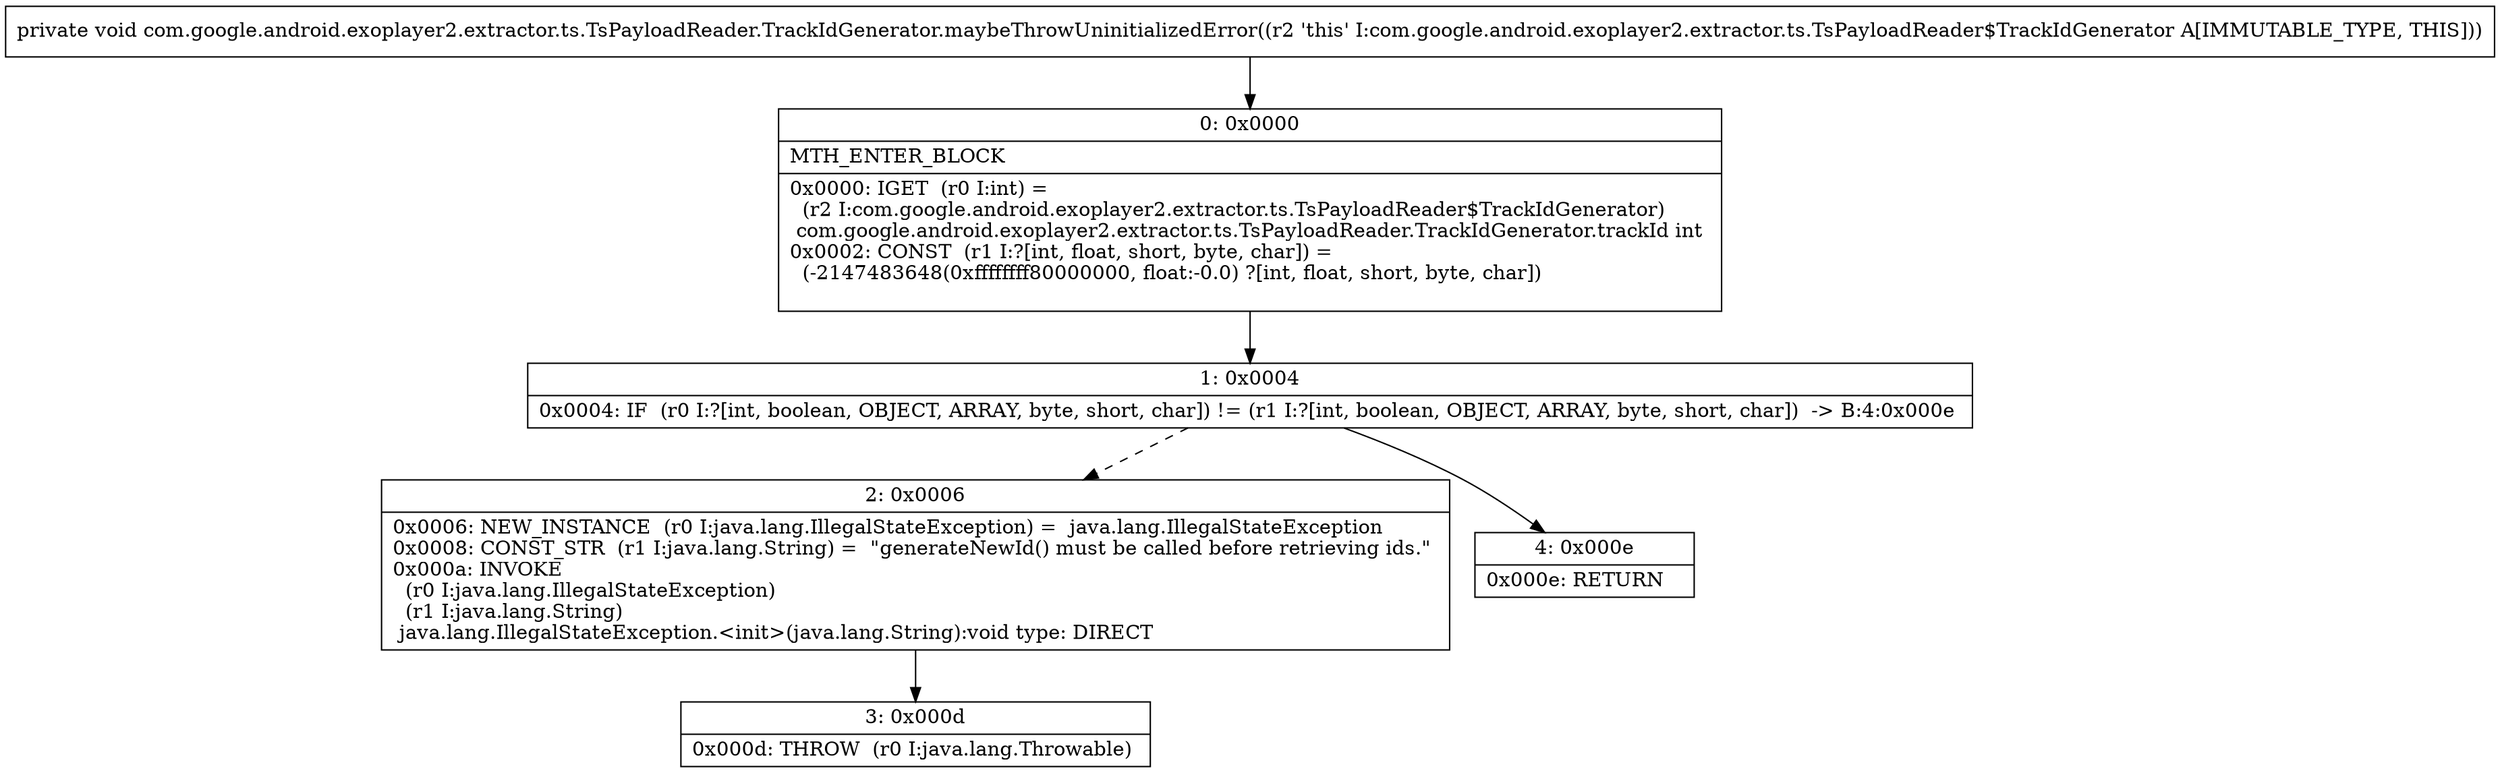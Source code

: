 digraph "CFG forcom.google.android.exoplayer2.extractor.ts.TsPayloadReader.TrackIdGenerator.maybeThrowUninitializedError()V" {
Node_0 [shape=record,label="{0\:\ 0x0000|MTH_ENTER_BLOCK\l|0x0000: IGET  (r0 I:int) = \l  (r2 I:com.google.android.exoplayer2.extractor.ts.TsPayloadReader$TrackIdGenerator)\l com.google.android.exoplayer2.extractor.ts.TsPayloadReader.TrackIdGenerator.trackId int \l0x0002: CONST  (r1 I:?[int, float, short, byte, char]) = \l  (\-2147483648(0xffffffff80000000, float:\-0.0) ?[int, float, short, byte, char])\l \l}"];
Node_1 [shape=record,label="{1\:\ 0x0004|0x0004: IF  (r0 I:?[int, boolean, OBJECT, ARRAY, byte, short, char]) != (r1 I:?[int, boolean, OBJECT, ARRAY, byte, short, char])  \-\> B:4:0x000e \l}"];
Node_2 [shape=record,label="{2\:\ 0x0006|0x0006: NEW_INSTANCE  (r0 I:java.lang.IllegalStateException) =  java.lang.IllegalStateException \l0x0008: CONST_STR  (r1 I:java.lang.String) =  \"generateNewId() must be called before retrieving ids.\" \l0x000a: INVOKE  \l  (r0 I:java.lang.IllegalStateException)\l  (r1 I:java.lang.String)\l java.lang.IllegalStateException.\<init\>(java.lang.String):void type: DIRECT \l}"];
Node_3 [shape=record,label="{3\:\ 0x000d|0x000d: THROW  (r0 I:java.lang.Throwable) \l}"];
Node_4 [shape=record,label="{4\:\ 0x000e|0x000e: RETURN   \l}"];
MethodNode[shape=record,label="{private void com.google.android.exoplayer2.extractor.ts.TsPayloadReader.TrackIdGenerator.maybeThrowUninitializedError((r2 'this' I:com.google.android.exoplayer2.extractor.ts.TsPayloadReader$TrackIdGenerator A[IMMUTABLE_TYPE, THIS])) }"];
MethodNode -> Node_0;
Node_0 -> Node_1;
Node_1 -> Node_2[style=dashed];
Node_1 -> Node_4;
Node_2 -> Node_3;
}

